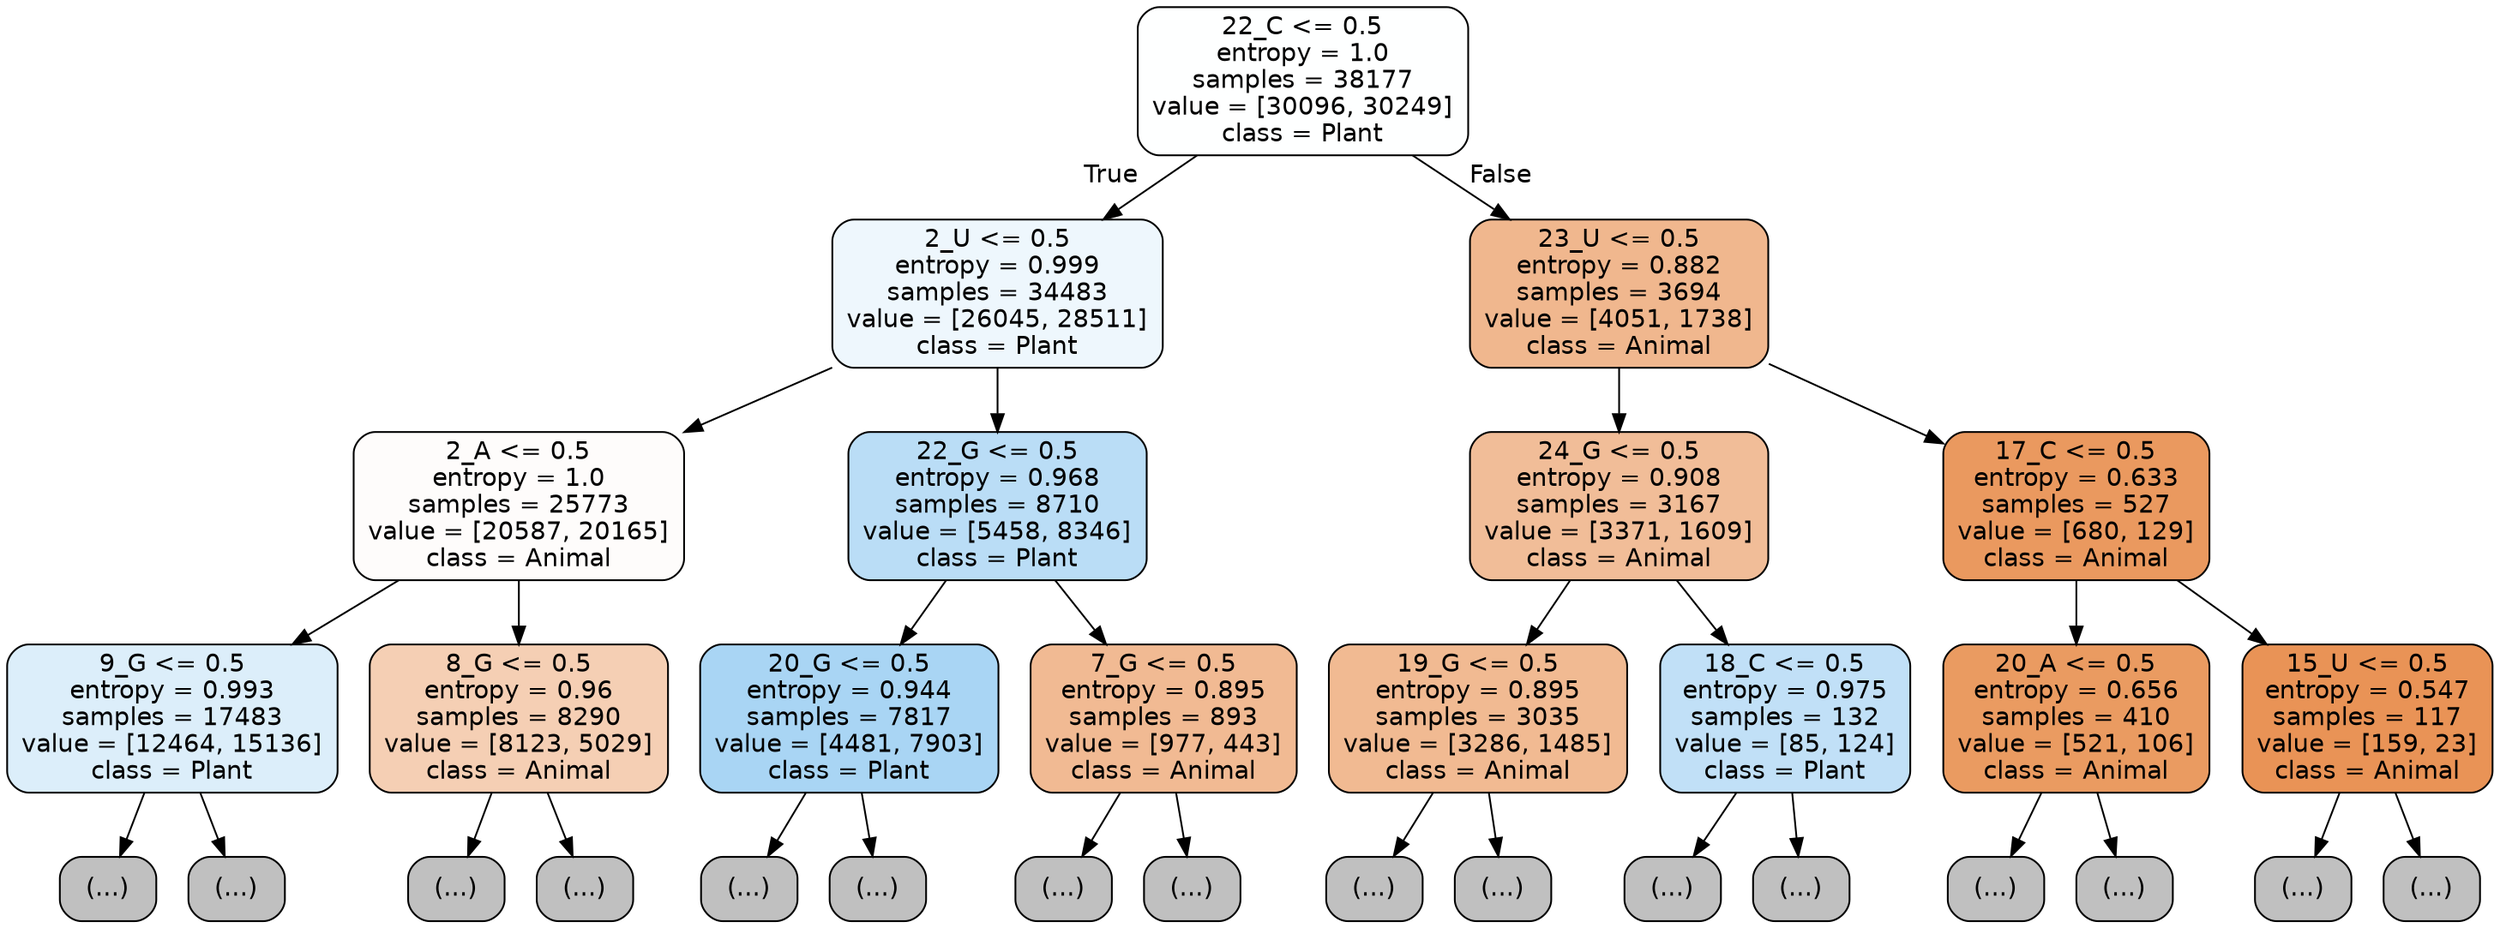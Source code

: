digraph Tree {
node [shape=box, style="filled, rounded", color="black", fontname="helvetica"] ;
edge [fontname="helvetica"] ;
0 [label="22_C <= 0.5\nentropy = 1.0\nsamples = 38177\nvalue = [30096, 30249]\nclass = Plant", fillcolor="#feffff"] ;
1 [label="2_U <= 0.5\nentropy = 0.999\nsamples = 34483\nvalue = [26045, 28511]\nclass = Plant", fillcolor="#eef7fd"] ;
0 -> 1 [labeldistance=2.5, labelangle=45, headlabel="True"] ;
2 [label="2_A <= 0.5\nentropy = 1.0\nsamples = 25773\nvalue = [20587, 20165]\nclass = Animal", fillcolor="#fefcfb"] ;
1 -> 2 ;
3 [label="9_G <= 0.5\nentropy = 0.993\nsamples = 17483\nvalue = [12464, 15136]\nclass = Plant", fillcolor="#dceefa"] ;
2 -> 3 ;
4 [label="(...)", fillcolor="#C0C0C0"] ;
3 -> 4 ;
5507 [label="(...)", fillcolor="#C0C0C0"] ;
3 -> 5507 ;
7488 [label="8_G <= 0.5\nentropy = 0.96\nsamples = 8290\nvalue = [8123, 5029]\nclass = Animal", fillcolor="#f5cfb4"] ;
2 -> 7488 ;
7489 [label="(...)", fillcolor="#C0C0C0"] ;
7488 -> 7489 ;
10178 [label="(...)", fillcolor="#C0C0C0"] ;
7488 -> 10178 ;
11127 [label="22_G <= 0.5\nentropy = 0.968\nsamples = 8710\nvalue = [5458, 8346]\nclass = Plant", fillcolor="#baddf6"] ;
1 -> 11127 ;
11128 [label="20_G <= 0.5\nentropy = 0.944\nsamples = 7817\nvalue = [4481, 7903]\nclass = Plant", fillcolor="#a9d5f4"] ;
11127 -> 11128 ;
11129 [label="(...)", fillcolor="#C0C0C0"] ;
11128 -> 11129 ;
13664 [label="(...)", fillcolor="#C0C0C0"] ;
11128 -> 13664 ;
14453 [label="7_G <= 0.5\nentropy = 0.895\nsamples = 893\nvalue = [977, 443]\nclass = Animal", fillcolor="#f1ba93"] ;
11127 -> 14453 ;
14454 [label="(...)", fillcolor="#C0C0C0"] ;
14453 -> 14454 ;
14823 [label="(...)", fillcolor="#C0C0C0"] ;
14453 -> 14823 ;
14922 [label="23_U <= 0.5\nentropy = 0.882\nsamples = 3694\nvalue = [4051, 1738]\nclass = Animal", fillcolor="#f0b78e"] ;
0 -> 14922 [labeldistance=2.5, labelangle=-45, headlabel="False"] ;
14923 [label="24_G <= 0.5\nentropy = 0.908\nsamples = 3167\nvalue = [3371, 1609]\nclass = Animal", fillcolor="#f1bd98"] ;
14922 -> 14923 ;
14924 [label="19_G <= 0.5\nentropy = 0.895\nsamples = 3035\nvalue = [3286, 1485]\nclass = Animal", fillcolor="#f1ba92"] ;
14923 -> 14924 ;
14925 [label="(...)", fillcolor="#C0C0C0"] ;
14924 -> 14925 ;
16084 [label="(...)", fillcolor="#C0C0C0"] ;
14924 -> 16084 ;
16481 [label="18_C <= 0.5\nentropy = 0.975\nsamples = 132\nvalue = [85, 124]\nclass = Plant", fillcolor="#c1e0f7"] ;
14923 -> 16481 ;
16482 [label="(...)", fillcolor="#C0C0C0"] ;
16481 -> 16482 ;
16543 [label="(...)", fillcolor="#C0C0C0"] ;
16481 -> 16543 ;
16568 [label="17_C <= 0.5\nentropy = 0.633\nsamples = 527\nvalue = [680, 129]\nclass = Animal", fillcolor="#ea995f"] ;
14922 -> 16568 ;
16569 [label="20_A <= 0.5\nentropy = 0.656\nsamples = 410\nvalue = [521, 106]\nclass = Animal", fillcolor="#ea9b61"] ;
16568 -> 16569 ;
16570 [label="(...)", fillcolor="#C0C0C0"] ;
16569 -> 16570 ;
16705 [label="(...)", fillcolor="#C0C0C0"] ;
16569 -> 16705 ;
16750 [label="15_U <= 0.5\nentropy = 0.547\nsamples = 117\nvalue = [159, 23]\nclass = Animal", fillcolor="#e99356"] ;
16568 -> 16750 ;
16751 [label="(...)", fillcolor="#C0C0C0"] ;
16750 -> 16751 ;
16792 [label="(...)", fillcolor="#C0C0C0"] ;
16750 -> 16792 ;
}